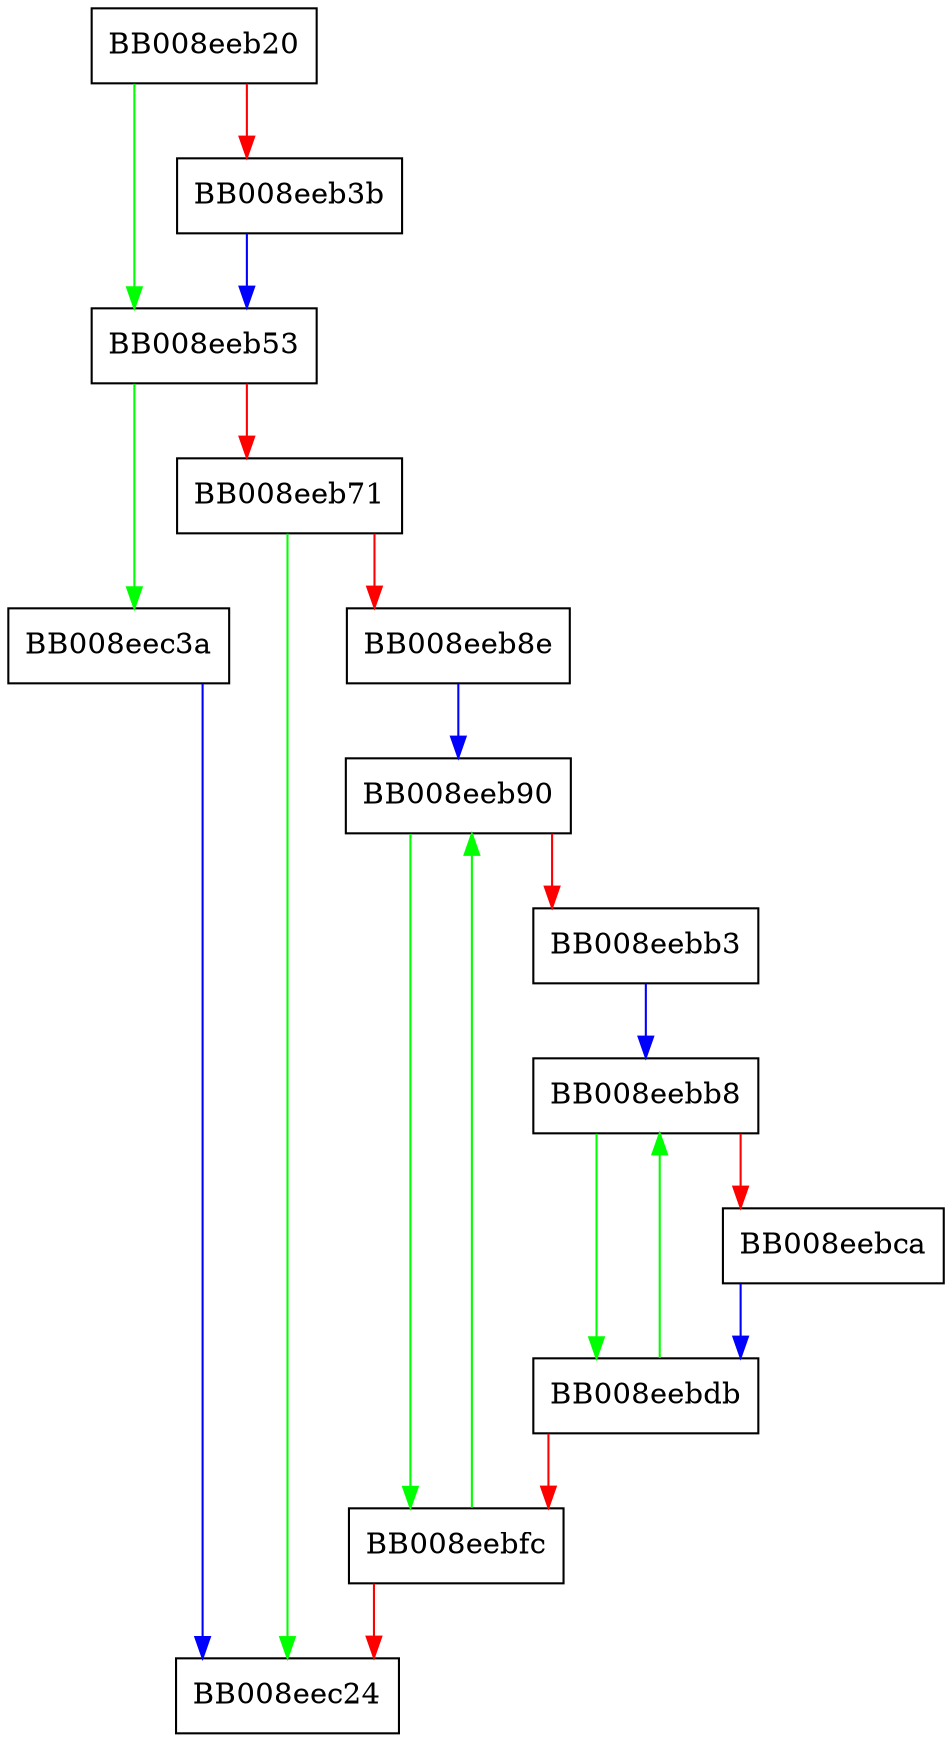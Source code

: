 digraph _dl_show_scope {
  node [shape="box"];
  graph [splines=ortho];
  BB008eeb20 -> BB008eeb53 [color="green"];
  BB008eeb20 -> BB008eeb3b [color="red"];
  BB008eeb3b -> BB008eeb53 [color="blue"];
  BB008eeb53 -> BB008eec3a [color="green"];
  BB008eeb53 -> BB008eeb71 [color="red"];
  BB008eeb71 -> BB008eec24 [color="green"];
  BB008eeb71 -> BB008eeb8e [color="red"];
  BB008eeb8e -> BB008eeb90 [color="blue"];
  BB008eeb90 -> BB008eebfc [color="green"];
  BB008eeb90 -> BB008eebb3 [color="red"];
  BB008eebb3 -> BB008eebb8 [color="blue"];
  BB008eebb8 -> BB008eebdb [color="green"];
  BB008eebb8 -> BB008eebca [color="red"];
  BB008eebca -> BB008eebdb [color="blue"];
  BB008eebdb -> BB008eebb8 [color="green"];
  BB008eebdb -> BB008eebfc [color="red"];
  BB008eebfc -> BB008eeb90 [color="green"];
  BB008eebfc -> BB008eec24 [color="red"];
  BB008eec3a -> BB008eec24 [color="blue"];
}
